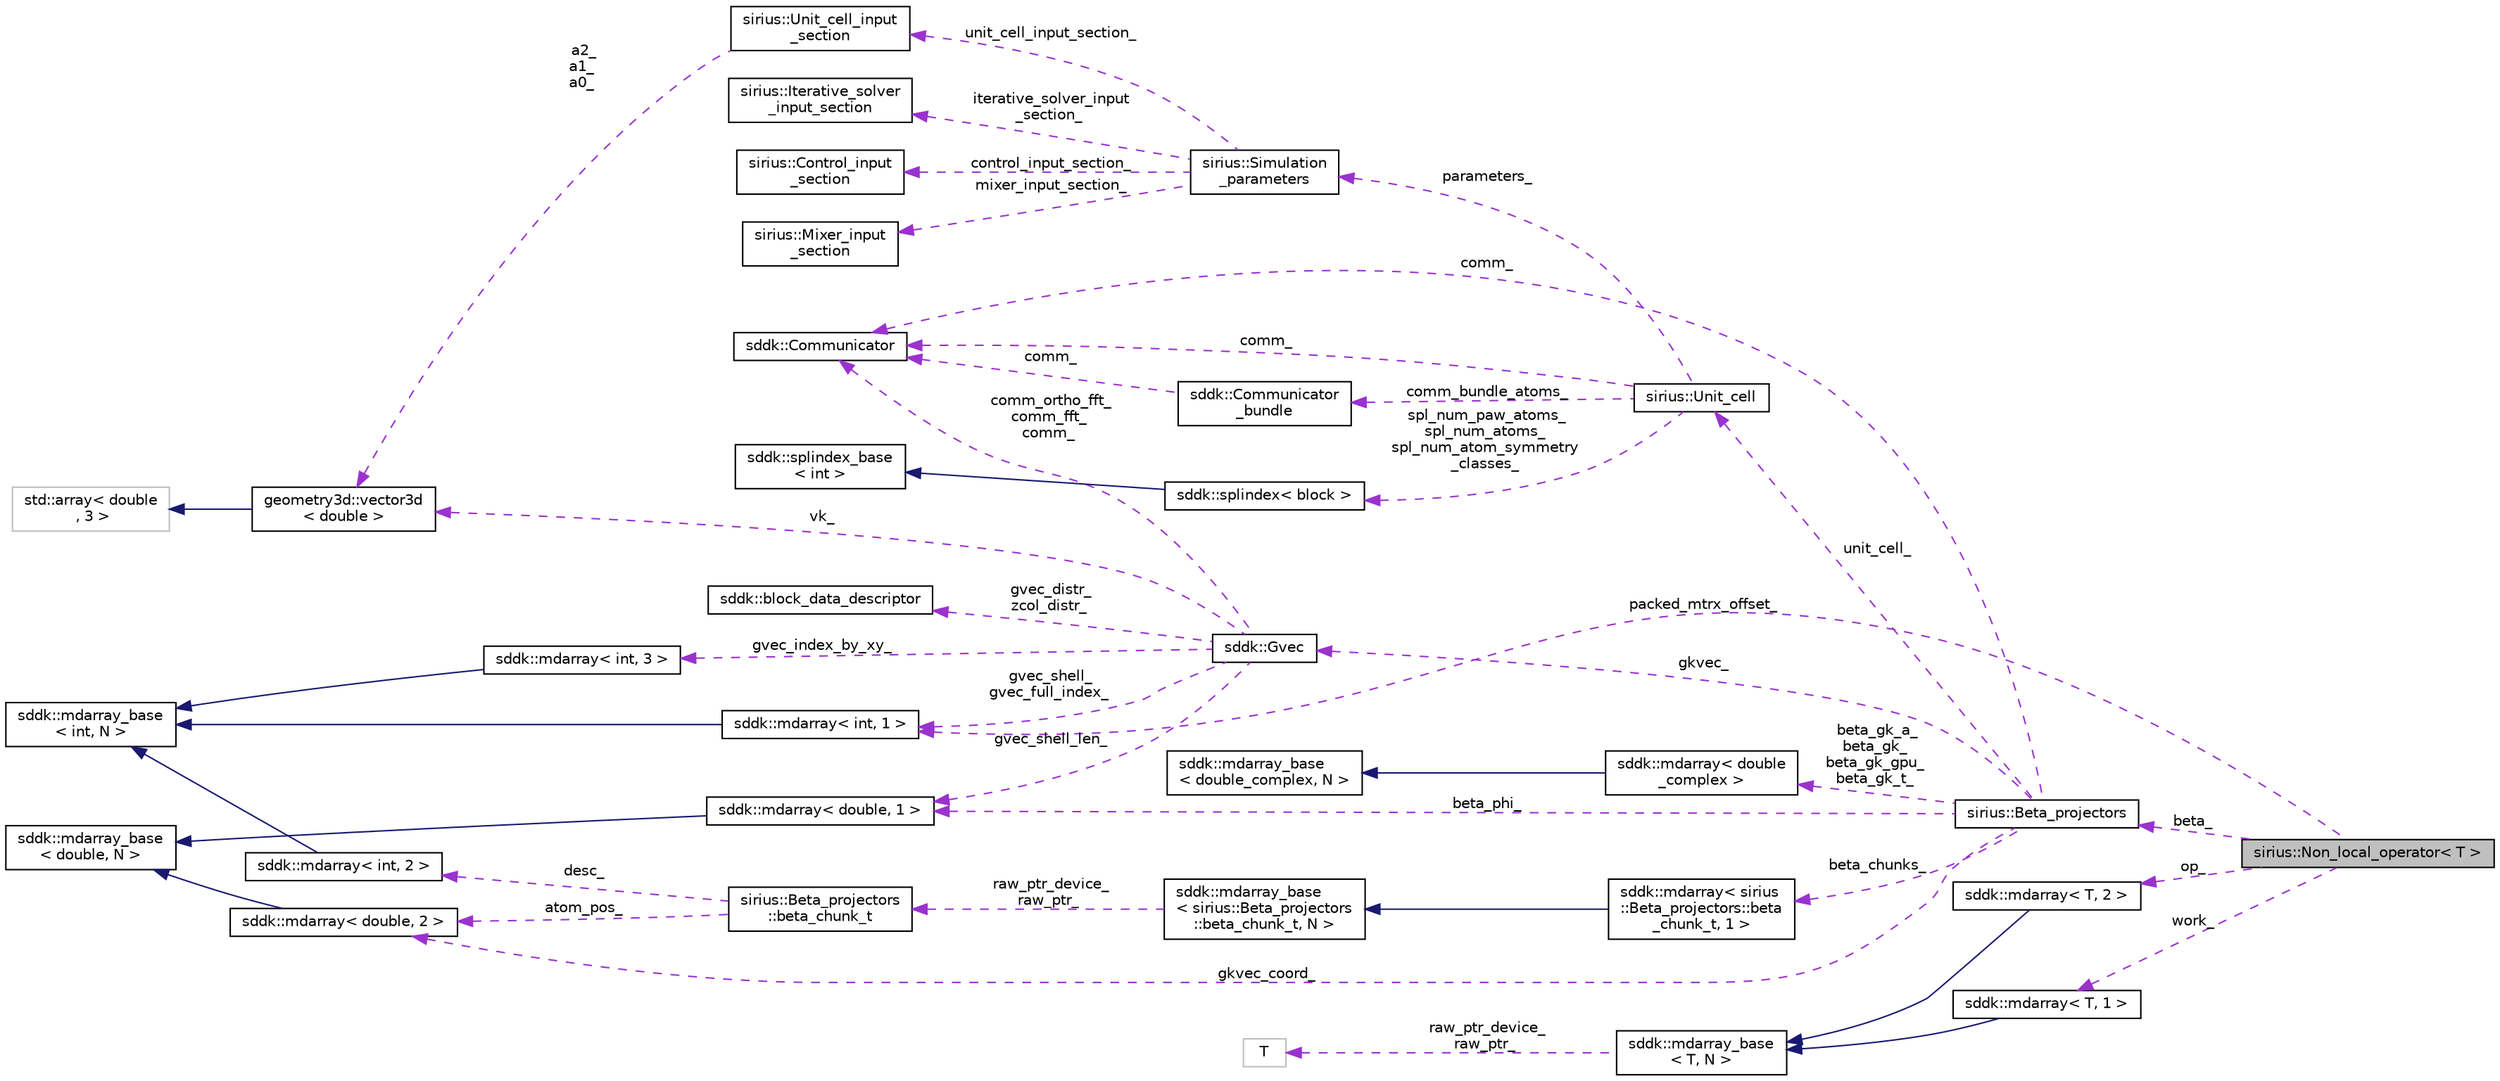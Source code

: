 digraph "sirius::Non_local_operator&lt; T &gt;"
{
 // INTERACTIVE_SVG=YES
  edge [fontname="Helvetica",fontsize="10",labelfontname="Helvetica",labelfontsize="10"];
  node [fontname="Helvetica",fontsize="10",shape=record];
  rankdir="LR";
  Node1 [label="sirius::Non_local_operator\< T \>",height=0.2,width=0.4,color="black", fillcolor="grey75", style="filled", fontcolor="black"];
  Node2 -> Node1 [dir="back",color="darkorchid3",fontsize="10",style="dashed",label=" packed_mtrx_offset_" ,fontname="Helvetica"];
  Node2 [label="sddk::mdarray\< int, 1 \>",height=0.2,width=0.4,color="black", fillcolor="white", style="filled",URL="$classsddk_1_1mdarray.html"];
  Node3 -> Node2 [dir="back",color="midnightblue",fontsize="10",style="solid",fontname="Helvetica"];
  Node3 [label="sddk::mdarray_base\l\< int, N \>",height=0.2,width=0.4,color="black", fillcolor="white", style="filled",URL="$classsddk_1_1mdarray__base.html"];
  Node4 -> Node1 [dir="back",color="darkorchid3",fontsize="10",style="dashed",label=" beta_" ,fontname="Helvetica"];
  Node4 [label="sirius::Beta_projectors",height=0.2,width=0.4,color="black", fillcolor="white", style="filled",URL="$classsirius_1_1_beta__projectors.html",tooltip="Stores <G+k | beta> expansion. "];
  Node5 -> Node4 [dir="back",color="darkorchid3",fontsize="10",style="dashed",label=" beta_gk_a_\nbeta_gk_\nbeta_gk_gpu_\nbeta_gk_t_" ,fontname="Helvetica"];
  Node5 [label="sddk::mdarray\< double\l_complex \>",height=0.2,width=0.4,color="black", fillcolor="white", style="filled",URL="$classsddk_1_1mdarray.html"];
  Node6 -> Node5 [dir="back",color="midnightblue",fontsize="10",style="solid",fontname="Helvetica"];
  Node6 [label="sddk::mdarray_base\l\< double_complex, N \>",height=0.2,width=0.4,color="black", fillcolor="white", style="filled",URL="$classsddk_1_1mdarray__base.html"];
  Node7 -> Node4 [dir="back",color="darkorchid3",fontsize="10",style="dashed",label=" beta_phi_" ,fontname="Helvetica"];
  Node7 [label="sddk::mdarray\< double, 1 \>",height=0.2,width=0.4,color="black", fillcolor="white", style="filled",URL="$classsddk_1_1mdarray.html"];
  Node8 -> Node7 [dir="back",color="midnightblue",fontsize="10",style="solid",fontname="Helvetica"];
  Node8 [label="sddk::mdarray_base\l\< double, N \>",height=0.2,width=0.4,color="black", fillcolor="white", style="filled",URL="$classsddk_1_1mdarray__base.html"];
  Node9 -> Node4 [dir="back",color="darkorchid3",fontsize="10",style="dashed",label=" comm_" ,fontname="Helvetica"];
  Node9 [label="sddk::Communicator",height=0.2,width=0.4,color="black", fillcolor="white", style="filled",URL="$classsddk_1_1_communicator.html",tooltip="MPI communicator wrapper. "];
  Node10 -> Node4 [dir="back",color="darkorchid3",fontsize="10",style="dashed",label=" beta_chunks_" ,fontname="Helvetica"];
  Node10 [label="sddk::mdarray\< sirius\l::Beta_projectors::beta\l_chunk_t, 1 \>",height=0.2,width=0.4,color="black", fillcolor="white", style="filled",URL="$classsddk_1_1mdarray.html"];
  Node11 -> Node10 [dir="back",color="midnightblue",fontsize="10",style="solid",fontname="Helvetica"];
  Node11 [label="sddk::mdarray_base\l\< sirius::Beta_projectors\l::beta_chunk_t, N \>",height=0.2,width=0.4,color="black", fillcolor="white", style="filled",URL="$classsddk_1_1mdarray__base.html"];
  Node12 -> Node11 [dir="back",color="darkorchid3",fontsize="10",style="dashed",label=" raw_ptr_device_\nraw_ptr_" ,fontname="Helvetica"];
  Node12 [label="sirius::Beta_projectors\l::beta_chunk_t",height=0.2,width=0.4,color="black", fillcolor="white", style="filled",URL="$structsirius_1_1_beta__projectors_1_1beta__chunk__t.html"];
  Node13 -> Node12 [dir="back",color="darkorchid3",fontsize="10",style="dashed",label=" desc_" ,fontname="Helvetica"];
  Node13 [label="sddk::mdarray\< int, 2 \>",height=0.2,width=0.4,color="black", fillcolor="white", style="filled",URL="$classsddk_1_1mdarray.html"];
  Node3 -> Node13 [dir="back",color="midnightblue",fontsize="10",style="solid",fontname="Helvetica"];
  Node14 -> Node12 [dir="back",color="darkorchid3",fontsize="10",style="dashed",label=" atom_pos_" ,fontname="Helvetica"];
  Node14 [label="sddk::mdarray\< double, 2 \>",height=0.2,width=0.4,color="black", fillcolor="white", style="filled",URL="$classsddk_1_1mdarray.html"];
  Node8 -> Node14 [dir="back",color="midnightblue",fontsize="10",style="solid",fontname="Helvetica"];
  Node15 -> Node4 [dir="back",color="darkorchid3",fontsize="10",style="dashed",label=" gkvec_" ,fontname="Helvetica"];
  Node15 [label="sddk::Gvec",height=0.2,width=0.4,color="black", fillcolor="white", style="filled",URL="$classsddk_1_1_gvec.html",tooltip="Store list of G-vectors for FFTs and G+k basis functions. "];
  Node16 -> Node15 [dir="back",color="darkorchid3",fontsize="10",style="dashed",label=" gvec_index_by_xy_" ,fontname="Helvetica"];
  Node16 [label="sddk::mdarray\< int, 3 \>",height=0.2,width=0.4,color="black", fillcolor="white", style="filled",URL="$classsddk_1_1mdarray.html"];
  Node3 -> Node16 [dir="back",color="midnightblue",fontsize="10",style="solid",fontname="Helvetica"];
  Node7 -> Node15 [dir="back",color="darkorchid3",fontsize="10",style="dashed",label=" gvec_shell_len_" ,fontname="Helvetica"];
  Node2 -> Node15 [dir="back",color="darkorchid3",fontsize="10",style="dashed",label=" gvec_shell_\ngvec_full_index_" ,fontname="Helvetica"];
  Node17 -> Node15 [dir="back",color="darkorchid3",fontsize="10",style="dashed",label=" gvec_distr_\nzcol_distr_" ,fontname="Helvetica"];
  Node17 [label="sddk::block_data_descriptor",height=0.2,width=0.4,color="black", fillcolor="white", style="filled",URL="$structsddk_1_1block__data__descriptor.html"];
  Node9 -> Node15 [dir="back",color="darkorchid3",fontsize="10",style="dashed",label=" comm_ortho_fft_\ncomm_fft_\ncomm_" ,fontname="Helvetica"];
  Node18 -> Node15 [dir="back",color="darkorchid3",fontsize="10",style="dashed",label=" vk_" ,fontname="Helvetica"];
  Node18 [label="geometry3d::vector3d\l\< double \>",height=0.2,width=0.4,color="black", fillcolor="white", style="filled",URL="$classgeometry3d_1_1vector3d.html"];
  Node19 -> Node18 [dir="back",color="midnightblue",fontsize="10",style="solid",fontname="Helvetica"];
  Node19 [label="std::array\< double\l , 3 \>",height=0.2,width=0.4,color="grey75", fillcolor="white", style="filled"];
  Node20 -> Node4 [dir="back",color="darkorchid3",fontsize="10",style="dashed",label=" unit_cell_" ,fontname="Helvetica"];
  Node20 [label="sirius::Unit_cell",height=0.2,width=0.4,color="black", fillcolor="white", style="filled",URL="$classsirius_1_1_unit__cell.html"];
  Node21 -> Node20 [dir="back",color="darkorchid3",fontsize="10",style="dashed",label=" comm_bundle_atoms_" ,fontname="Helvetica"];
  Node21 [label="sddk::Communicator\l_bundle",height=0.2,width=0.4,color="black", fillcolor="white", style="filled",URL="$classsddk_1_1_communicator__bundle.html",tooltip="A bundle of MPI communicators. "];
  Node9 -> Node21 [dir="back",color="darkorchid3",fontsize="10",style="dashed",label=" comm_" ,fontname="Helvetica"];
  Node22 -> Node20 [dir="back",color="darkorchid3",fontsize="10",style="dashed",label=" spl_num_paw_atoms_\nspl_num_atoms_\nspl_num_atom_symmetry\l_classes_" ,fontname="Helvetica"];
  Node22 [label="sddk::splindex\< block \>",height=0.2,width=0.4,color="black", fillcolor="white", style="filled",URL="$classsddk_1_1splindex.html"];
  Node23 -> Node22 [dir="back",color="midnightblue",fontsize="10",style="solid",fontname="Helvetica"];
  Node23 [label="sddk::splindex_base\l\< int \>",height=0.2,width=0.4,color="black", fillcolor="white", style="filled",URL="$classsddk_1_1splindex__base.html"];
  Node9 -> Node20 [dir="back",color="darkorchid3",fontsize="10",style="dashed",label=" comm_" ,fontname="Helvetica"];
  Node24 -> Node20 [dir="back",color="darkorchid3",fontsize="10",style="dashed",label=" parameters_" ,fontname="Helvetica"];
  Node24 [label="sirius::Simulation\l_parameters",height=0.2,width=0.4,color="black", fillcolor="white", style="filled",URL="$classsirius_1_1_simulation__parameters.html",tooltip="Basic parameters of the simulation. "];
  Node25 -> Node24 [dir="back",color="darkorchid3",fontsize="10",style="dashed",label=" iterative_solver_input\l_section_" ,fontname="Helvetica"];
  Node25 [label="sirius::Iterative_solver\l_input_section",height=0.2,width=0.4,color="black", fillcolor="white", style="filled",URL="$structsirius_1_1_iterative__solver__input__section.html"];
  Node26 -> Node24 [dir="back",color="darkorchid3",fontsize="10",style="dashed",label=" unit_cell_input_section_" ,fontname="Helvetica"];
  Node26 [label="sirius::Unit_cell_input\l_section",height=0.2,width=0.4,color="black", fillcolor="white", style="filled",URL="$structsirius_1_1_unit__cell__input__section.html",tooltip="Parse unit cell input section. "];
  Node18 -> Node26 [dir="back",color="darkorchid3",fontsize="10",style="dashed",label=" a2_\na1_\na0_" ,fontname="Helvetica"];
  Node27 -> Node24 [dir="back",color="darkorchid3",fontsize="10",style="dashed",label=" mixer_input_section_" ,fontname="Helvetica"];
  Node27 [label="sirius::Mixer_input\l_section",height=0.2,width=0.4,color="black", fillcolor="white", style="filled",URL="$structsirius_1_1_mixer__input__section.html"];
  Node28 -> Node24 [dir="back",color="darkorchid3",fontsize="10",style="dashed",label=" control_input_section_" ,fontname="Helvetica"];
  Node28 [label="sirius::Control_input\l_section",height=0.2,width=0.4,color="black", fillcolor="white", style="filled",URL="$structsirius_1_1_control__input__section.html",tooltip="Parse control input section. "];
  Node14 -> Node4 [dir="back",color="darkorchid3",fontsize="10",style="dashed",label=" gkvec_coord_" ,fontname="Helvetica"];
  Node29 -> Node1 [dir="back",color="darkorchid3",fontsize="10",style="dashed",label=" op_" ,fontname="Helvetica"];
  Node29 [label="sddk::mdarray\< T, 2 \>",height=0.2,width=0.4,color="black", fillcolor="white", style="filled",URL="$classsddk_1_1mdarray.html"];
  Node30 -> Node29 [dir="back",color="midnightblue",fontsize="10",style="solid",fontname="Helvetica"];
  Node30 [label="sddk::mdarray_base\l\< T, N \>",height=0.2,width=0.4,color="black", fillcolor="white", style="filled",URL="$classsddk_1_1mdarray__base.html",tooltip="Base class of multidimensional array. "];
  Node31 -> Node30 [dir="back",color="darkorchid3",fontsize="10",style="dashed",label=" raw_ptr_device_\nraw_ptr_" ,fontname="Helvetica"];
  Node31 [label="T",height=0.2,width=0.4,color="grey75", fillcolor="white", style="filled"];
  Node32 -> Node1 [dir="back",color="darkorchid3",fontsize="10",style="dashed",label=" work_" ,fontname="Helvetica"];
  Node32 [label="sddk::mdarray\< T, 1 \>",height=0.2,width=0.4,color="black", fillcolor="white", style="filled",URL="$classsddk_1_1mdarray.html"];
  Node30 -> Node32 [dir="back",color="midnightblue",fontsize="10",style="solid",fontname="Helvetica"];
}
